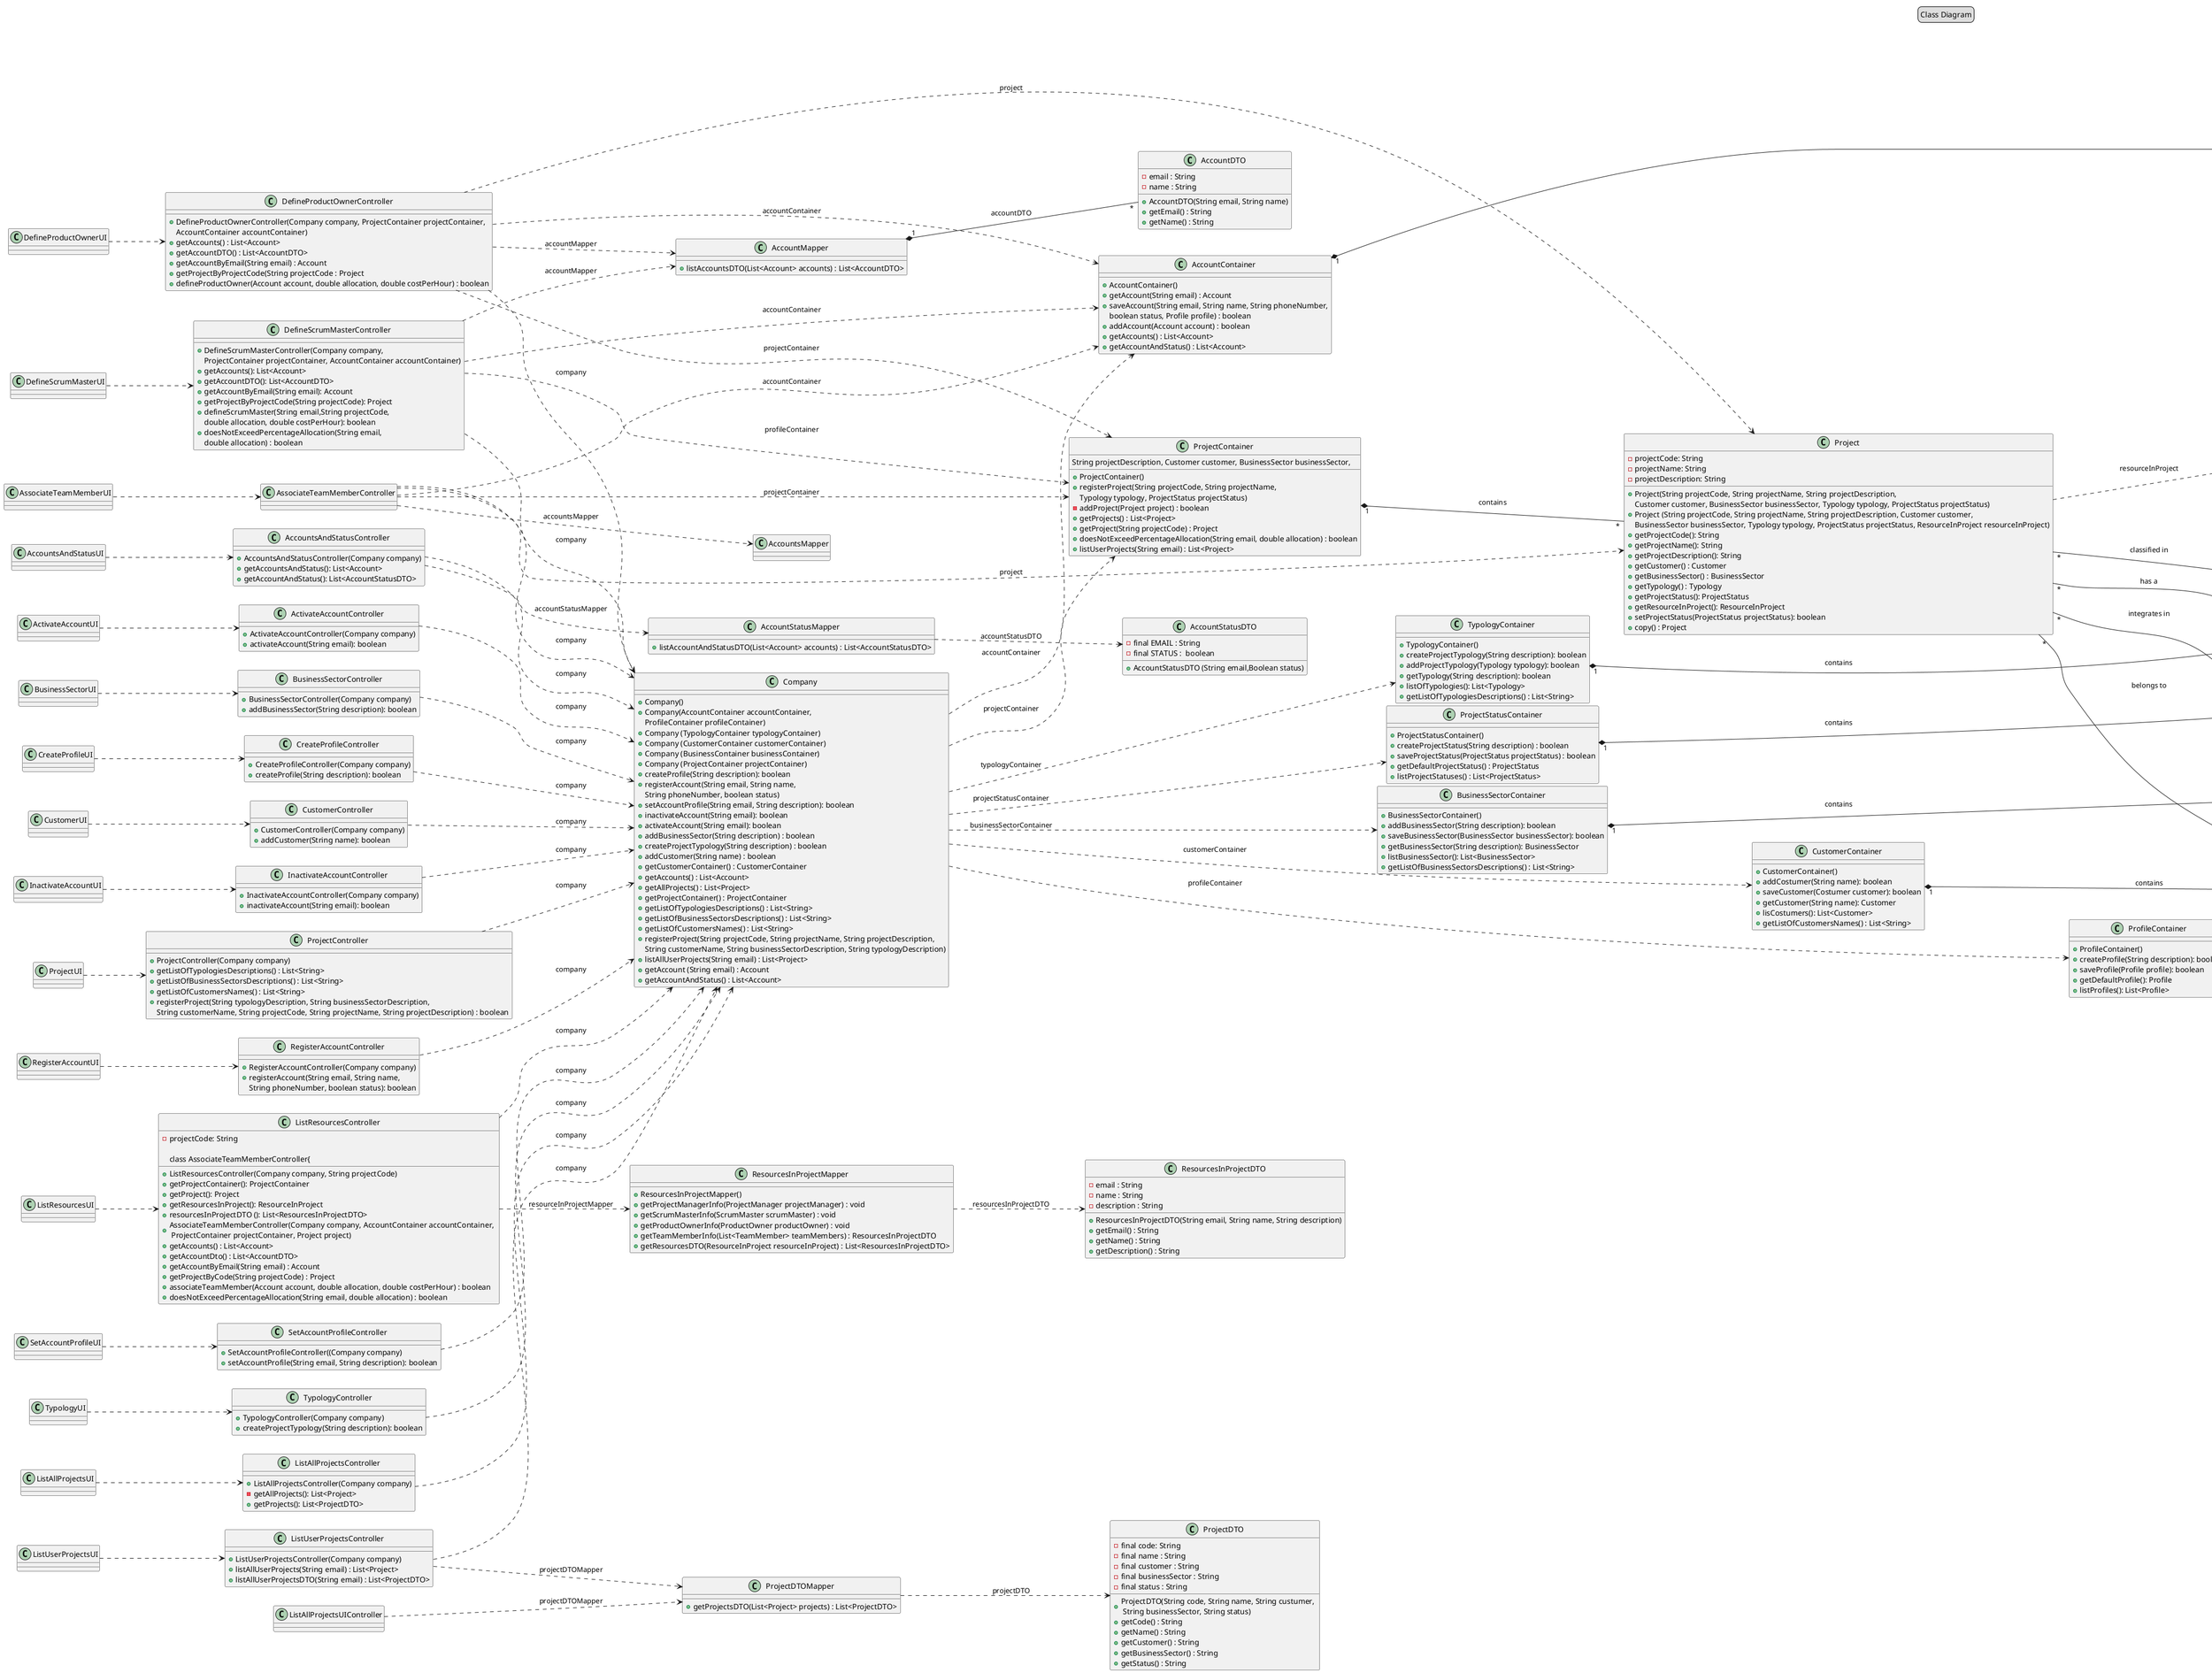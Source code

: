 @startuml
'https://plantuml.com/sequence-diagram
legend top
Class Diagram
end legend
left to right direction

AccountsAndStatusUI..>AccountsAndStatusController
ActivateAccountUI..>ActivateAccountController
BusinessSectorUI..>BusinessSectorController
CreateProfileUI..>CreateProfileController
CustomerUI..>CustomerController
InactivateAccountUI..>InactivateAccountController
ProjectUI..>ProjectController
RegisterAccountUI..>RegisterAccountController
SetAccountProfileUI..>SetAccountProfileController
TypologyUI..>TypologyController
DefineScrumMasterUI..>DefineScrumMasterController
ListAllProjectsUI..>ListAllProjectsController
ListResourcesUI..>ListResourcesController
ListUserProjectsUI..>ListUserProjectsController
DefineProductOwnerUI..>DefineProductOwnerController
AssociateTeamMemberUI..>AssociateTeamMemberController




AccountsAndStatusController..>Company : company
ActivateAccountController..>Company : company
BusinessSectorController..>Company : company
CreateProfileController..>Company : company
CustomerController..>Company : company
InactivateAccountController..>Company : company
ProjectController..>Company : company
RegisterAccountController..>Company : company
SetAccountProfileController..>Company : company
TypologyController..>Company : company
DefineScrumMasterController..>Company : company
DefineScrumMasterController..>ProjectContainer : profileContainer
DefineScrumMasterController..>AccountContainer : accountContainer
ListAllProjectsController..>Company : company
ListResourcesController..>Company : company
ListUserProjectsController ..> Company : company
AssociateTeamMemberController..> Company : company
AssociateTeamMemberController..> AccountContainer : accountContainer
AssociateTeamMemberController..> ProjectContainer : projectContainer
AssociateTeamMemberController..> Project : project
AssociateTeamMemberController..> AccountsMapper :accountsMapper
DefineProductOwnerController ..> AccountMapper :accountMapper
DefineScrumMasterController ..> AccountMapper :accountMapper
ListResourcesController ..> ResourcesInProjectMapper : resourceInProjectMapper
ListAllProjectsUIController ..> ProjectDTOMapper : projectDTOMapper
ListUserProjectsController ..> ProjectDTOMapper : projectDTOMapper
AccountsAndStatusController..> AccountStatusMapper : accountStatusMapper

DefineProductOwnerController..> Company : company
DefineProductOwnerController..> AccountContainer : accountContainer
DefineProductOwnerController..> ProjectContainer : projectContainer
DefineProductOwnerController..> Project : project

Company..>AccountContainer : accountContainer
Company..>ProfileContainer : profileContainer
Company..>ProjectContainer : projectContainer
Company..>TypologyContainer : typologyContainer
Company..>BusinessSectorContainer :  businessSectorContainer
Company..>CustomerContainer : customerContainer
Company..>ProjectStatusContainer : projectStatusContainer

AccountContainer"1"*--"*" Account : contains
ProfileContainer"1"*--"*" Profile : contains
ProjectContainer"1"*--"*" Project : contains
TypologyContainer"1"*--"*" Typology : contains
BusinessSectorContainer"1"*--"*" BusinessSector : contains
CustomerContainer"1"*--"*" Customer : contains
ProjectStatusContainer"1"*--"*" ProjectStatus : contains

Account"*"-->"1" Profile : has a

Project..> ResourceInProject : resourceInProject
Project"*"-->"1" Typology : classified in
Project"*"-->"1" BusinessSector : integrates in
Project"*"-->"1" Customer : belongs to
Project"*"-->"1" ProjectStatus : has a

ResourceInProject..> TeamMemberContainer : teamMemberContainer
ResourceInProject..> ScrumMasterContainer : scrumMasterContainer
ResourceInProject..> ProductOwnerContainer : productOwnerContainer
ResourceInProject..> ProjectManagerContainer : projectManagerContainer

TeamMemberContainer"1"*--"*"TeamMember : contains
ScrumMasterContainer"1"*--"*"ScrumMaster : contains
ProductOwnerContainer"1"*--"*"ProductOwner : contains
ProjectManagerContainer"1"*--"*"ProjectManager : contains

TeamMember..> Account : account
ScrumMaster..> Account : account
ProductOwner..> Account : account
ProjectManager..> Account : account

AccountMapper "1"*--"*" AccountDTO :accountDTO
ResourcesInProjectMapper..> ResourcesInProjectDTO : resourcesInProjectDTO
ProjectDTOMapper ..> ProjectDTO : projectDTO
AccountStatusMapper ..> AccountStatusDTO : accountStatusDTO

class ListUserProjectsController {
+ ListUserProjectsController(Company company)
+ listAllUserProjects(String email) : List<Project>
+ listAllUserProjectsDTO(String email) : List<ProjectDTO>
}

class AccountsAndStatusController{
+ AccountsAndStatusController(Company company)
+ getAccountsAndStatus(): List<Account>
+ getAccountAndStatus(): List<AccountStatusDTO>
}

class ActivateAccountController{
+ ActivateAccountController(Company company)
+ activateAccount(String email): boolean
}

class BusinessSectorController{
+ BusinessSectorController(Company company)
+ addBusinessSector(String description): boolean
}

class CreateProfileController{
+ CreateProfileController(Company company)
+ createProfile(String description): boolean
}

class CustomerController{
+ CustomerController(Company company)
+ addCustomer(String name): boolean
}

class InactivateAccountController{
+ InactivateAccountController(Company company)
+ inactivateAccount(String email): boolean
}

class ProjectController{
+ ProjectController(Company company)
+ getListOfTypologiesDescriptions() : List<String>
+ getListOfBusinessSectorsDescriptions() : List<String>
+ getListOfCustomersNames() : List<String>
+ registerProject(String typologyDescription, String businessSectorDescription,
String customerName, String projectCode, String projectName, String projectDescription) : boolean

}

class RegisterAccountController{
+ RegisterAccountController(Company company)
+ registerAccount(String email, String name,
String phoneNumber, boolean status): boolean
}

class SetAccountProfileController{
+ SetAccountProfileController((Company company)
+ setAccountProfile(String email, String description): boolean
}

class TypologyController{
+ TypologyController(Company company)
+ createProjectTypology(String description): boolean
}

class DefineScrumMasterController{
+ DefineScrumMasterController(Company company,
ProjectContainer projectContainer, AccountContainer accountContainer)
+ getAccounts(): List<Account>
+ getAccountDTO(): List<AccountDTO>
+ getAccountByEmail(String email): Account
+ getProjectByProjectCode(String projectCode): Project
+ defineScrumMaster(String email,String projectCode,
double allocation, double costPerHour): boolean
+ doesNotExceedPercentageAllocation(String email,
double allocation) : boolean
}

class ListAllProjectsController{
+ ListAllProjectsController(Company company)
- getAllProjects(): List<Project>
+ getProjects(): List<ProjectDTO>
}

class ListResourcesController{
- projectCode: String
+ ListResourcesController(Company company, String projectCode)
+ getProjectContainer(): ProjectContainer
+ getProject(): Project
+ getResourcesInProject(): ResourceInProject
+ resourcesInProjectDTO (): List<ResourcesInProjectDTO>

class AssociateTeamMemberController{
+ AssociateTeamMemberController(Company company, AccountContainer accountContainer, \n ProjectContainer projectContainer, Project project)
+ getAccounts() : List<Account>
+ getAccountDto() : List<AccountDTO>
+ getAccountByEmail(String email) : Account
+ getProjectByCode(String projectCode) : Project
+ associateTeamMember(Account account, double allocation, double costPerHour) : boolean
+ doesNotExceedPercentageAllocation(String email, double allocation) : boolean
}

class DefineProductOwnerController{
+ DefineProductOwnerController(Company company, ProjectContainer projectContainer,
AccountContainer accountContainer)
+ getAccounts() : List<Account>
+ getAccountDTO() : List<AccountDTO>
+ getAccountByEmail(String email) : Account
+ getProjectByProjectCode(String projectCode : Project
+ defineProductOwner(Account account, double allocation, double costPerHour) : boolean

}

class Company{
+ Company()
+ Company(AccountContainer accountContainer,
ProfileContainer profileContainer)
+ Company (TypologyContainer typologyContainer)
+ Company (CustomerContainer customerContainer)
+ Company (BusinessContainer businessContainer)
+ Company (ProjectContainer projectContainer)
+ createProfile(String description): boolean
+ registerAccount(String email, String name,
String phoneNumber, boolean status)
+ setAccountProfile(String email, String description): boolean
+ inactivateAccount(String email): boolean
+ activateAccount(String email): boolean
+ addBusinessSector(String description) : boolean
+ createProjectTypology(String description) : boolean
+ addCustomer(String name) : boolean
+ getCustomerContainer() : CustomerContainer
+ getAccounts() : List<Account>
+ getAllProjects() : List<Project>
+ getProjectContainer() : ProjectContainer
+ getListOfTypologiesDescriptions() : List<String>
+ getListOfBusinessSectorsDescriptions() : List<String>
+ getListOfCustomersNames() : List<String>
+ registerProject(String projectCode, String projectName, String projectDescription,
 String customerName, String businessSectorDescription, String typologyDescription)
+ listAllUserProjects(String email) : List<Project>
+ getAccount (String email) : Account
+ getAccountAndStatus() : List<Account>
}

class AccountContainer{
+ AccountContainer()
+ getAccount(String email) : Account
+ saveAccount(String email, String name, String phoneNumber,
boolean status, Profile profile) : boolean
+ addAccount(Account account) : boolean
+ getAccounts() : List<Account>
+ getAccountAndStatus() : List<Account>
}

class ProfileContainer{
+ ProfileContainer()
+ createProfile(String description): boolean
+ saveProfile(Profile profile): boolean
+ getDefaultProfile(): Profile
+ listProfiles(): List<Profile>
}

class ProjectContainer{
+ ProjectContainer()
+ registerProject(String projectCode, String projectName,
String projectDescription, Customer customer, BusinessSector businessSector,
Typology typology, ProjectStatus projectStatus)
- addProject(Project project) : boolean
+ getProjects() : List<Project>
+ getProject(String projectCode) : Project
+ doesNotExceedPercentageAllocation(String email, double allocation) : boolean
+ listUserProjects(String email) : List<Project>
}

class TypologyContainer{
+ TypologyContainer()
+ createProjectTypology(String description): boolean
+ addProjectTypology(Typology typology): boolean
+ getTypology(String description): boolean
+ listOfTypologies(): List<Typology>
+ getListOfTypologiesDescriptions() : List<String>
}

class BusinessSectorContainer{
+ BusinessSectorContainer()
+ addBusinessSector(String description): boolean
+ saveBusinessSector(BusinessSector businessSector): boolean
+ getBusinessSector(String description): BusinessSector
+ listBusinessSector(): List<BusinessSector>
+ getListOfBusinessSectorsDescriptions() : List<String>
}

class CustomerContainer{
+ CustomerContainer()
+ addCostumer(String name): boolean
+ saveCustomer(Costumer customer): boolean
+ getCustomer(String name): Customer
+ lisCostumers(): List<Customer>
+ getListOfCustomersNames() : List<String>
}

class ProjectStatusContainer{
+ ProjectStatusContainer()
+ createProjectStatus(String description) : boolean
+ saveProjectStatus(ProjectStatus projectStatus) : boolean
+ getDefaultProjectStatus() : ProjectStatus
+ listProjectStatuses() : List<ProjectStatus>

}

class ResourceInProject{
+ ResourceInProject()
+ ResourceInProject(ProjectManagerContainer projectManagerContainer, \n ProductOwnerContainer productOwnerContainer, \n ScrumMasterContainer scrumMasterContainer,TeamMemberContainer teamMemberContainer)
+ associateTeamMember(Account account, double allocation, double costPerHour) : boolean
+ defineProjectManager(Account account, double allocation, double costPerHour) : boolean
+ defineScrumMaster(Account account, double allocation, double costPerHour) : boolean
+ defineProductOwner(Account account, double allocation, double costPerHour) : boolean
+ getCurrentProjectManager() : ProjectManager
+ getCurrentProductOwner() : ProductOwner
+ getCurrentScrumMaster() : ScrumMaster
+ getCurrentTeamMembers() : List<TeamMember>
+ isInProject(String email) : boolean
+ getAllocationInProject(String email) : double
+ getProjectManagerAllocation(String email) : double
+ getProductOwnerAllocation(String email) : double
+ getScrumMasterAllocation(String email) : double
+ getTeamMemberAllocation(String email) : double
}

class Account{
- name: String
- email: String
- phoneNumber: String
- status: boolean
+ Account (String email, String name, String phoneNumber,
boolean status, Profile profile)
+ getEmail(): String
+ getName(): String
+ getPhoneNumber(): String
+ getStatus(): String
+ getProfile(): Profile
+ setName(String name): boolean
+ setPhoneNumber(String phoneNumber): boolean
+ setStatus(boolean status): boolean
+ setProfile(Profile profile): boolean
+ verifyEmail(String email): boolean
+ copy() : Account
}


class Profile{
- description: String
+ Profile(String description)
+ verifyDescription(String description): boolean
+ copy(): Profile

}

class Project{
- projectCode: String
- projectName: String
- projectDescription: String
+ Project(String projectCode, String projectName, String projectDescription,
Customer customer, BusinessSector businessSector, Typology typology, ProjectStatus projectStatus)
+ Project (String projectCode, String projectName, String projectDescription, Customer customer,
BusinessSector businessSector, Typology typology, ProjectStatus projectStatus, ResourceInProject resourceInProject)
+ getProjectCode(): String
+ getProjectName(): String
+ getProjectDescription(): String
+ getCustomer() : Customer
+ getBusinessSector() : BusinessSector
+ getTypology() : Typology
+ getProjectStatus(): ProjectStatus
+ getResourceInProject(): ResourceInProject
+ setProjectStatus(ProjectStatus projectStatus): boolean
+ copy() : Project
}

class Typology{
- description: String
+ Typology (String description)
+ copy() : Typology
+ verifyTypology(String description): boolean
+ getDescription() : String
}

class BusinessSector{
- description: String
+ BusinessSector(String description)
+ verifyBusinessSector(String description): boolean
+ copy(): BusinessSector
+ getDescription() : String
}

class Customer{
- name: String
+ Customer(String name)
+ verifyName(String name): boolean
+ copy() : Customer
+ getName() : String

}

class ProjectStatus{
- description: String
+ ProjectStatus(String description)
+ verifyDescription(String description) : boolean
+ copy() : ProjectStatus
+ getDescription(): String
}

class ProjectManagerContainer{
+ ProjectManagerContainer()
+ getProjectManager() : ProjectManager
+ defineProjectManager(Account account, double allocation, double costPerHour) : boolean
+ addProjectManagerToPastProjectMembersList() : void
+ isProjectManager(String email) : boolean
+ getAllocation(String email) : double
+ getPastProjectManagers(): List<ProjectManager>
}

class ProductOwnerContainer{
+ ProductOwnerContainer()
+ defineProductOwner(Account account,double allocation,double costPerHour)
+ addProductOwnerToPastProductOwnerList() : void
+ getPastProductOwners() : List<ProductOwner>
+ getAllocation(String email) : double
+ isProductOwner(String email) : boolean
+ getProductOwner() : ProductOwner
}

class ScrumMasterContainer{
+ ScrumMasterContainer()
+ defineScrumMaster(Account account, double allocation, double costPerHour): boolean
+ addScrumMasterToPastScrumMastersList() : void
+ getScrumMaster() : ScrumMaster
+ getPastScrumMasters() : List<ScrumMaster>
+ getAllocation(String email) : double
+ isScrumMaster(String email) : boolean
}

class TeamMemberContainer{
+ TeamMemberContainer()
+ associateTeamMember(Account account, double allocation, double costPerHour) : boolean
+ addToPastTeamMembers(Account account) : boolean
+ getTeamMembers() : List<TeamMember>
+ getPastTeamMembers() : List<TeamMember>
+ getAllocation(String email) : double
+ isTeamMember(String email) : boolean
+ getTeamMember(String email) : TeamMember
}

class ProjectManager{
- final description : String
- final startDate: String
- endDate : String
- allocation : double
- costPerHour : double
+ ProjectManager(Account account, double allocation, double costPerHour)
+ copy() : ProjectManager
+ setEndDate() : void
+ getStartDate() : String
+ getEndDate() : String
+ getAccount(): Account
+ getDescription(): String
+ getAllocation() : double
+ getCostPerHour() : double
}

class ProductOwner{
- final description: String
- final startDate: String
- endDate: String
- allocation: double
- costPerHour: double
+ ProductOwner(Account account,
double allocation, double costPerHour)
+ getAccount(): Account
+ getDESCRIPTION() : String
+ getStartDate() : String
+ setEndDate() : void
+ getEndDate() : String
+ getAllocation() : double
+ getCostPerHour() : double
+ copy() : ProductOwner

}

class ScrumMaster{
- final description: String
- startDate: String
- allocation: double
- costPerHour: double
- endDate: String
+ ScrumMaster(Account account,
double allocation, double costPerHour)
+ getAccount(): Account
+ getStartDate(): String
+ getAllocation(): double
+ getDescription() : String
+ setEndDate() : void
+ getEndDate() : String
+ copy() : ScrumMaster
}

class TeamMember{
- final description: String
- final startDate : String
- endDate : String
- allocation : double
- costPerHour : double
+ TeamMember(Account account,
double allocation, double costPerHour)
+ getAccount(): Account
+ getDESCRIPTION() : String
+ getStartDate() : String
+ setEndDate() : void
+ getEndDate() : String
+ getAllocation() : boolean
+ copy() : TeamMember
}

class AccountMapper{
+ listAccountsDTO(List<Account> accounts) : List<AccountDTO>
}

class AccountDTO{
- email : String
- name : String
+ AccountDTO(String email, String name)
+ getEmail() : String
+ getName() : String
}

class ProjectDTO{
- final code: String
- final name : String
- final customer : String
- final businessSector : String
- final status : String
+ ProjectDTO(String code, String name, String custumer, \n String businessSector, String status)
+ getCode() : String
+ getName() : String
+ getCustomer() : String
+ getBusinessSector() : String
+ getStatus() : String
}

class ProjectDTOMapper{
+ getProjectsDTO(List<Project> projects) : List<ProjectDTO>
}

class ResourcesInProjectDTO{
- email : String
- name : String
- description : String
+ ResourcesInProjectDTO(String email, String name, String description)
+ getEmail() : String
+ getName() : String
+ getDescription() : String
}

class ResourcesInProjectMapper{
+ ResourcesInProjectMapper()
+ getProjectManagerInfo(ProjectManager projectManager) : void
+ getScrumMasterInfo(ScrumMaster scrumMaster) : void
+ getProductOwnerInfo(ProductOwner productOwner) : void
+ getTeamMemberInfo(List<TeamMember> teamMembers) : ResourcesInProjectDTO
+ getResourcesDTO(ResourceInProject resourceInProject) : List<ResourcesInProjectDTO>
}

class AccountStatusDTO{
- final EMAIL : String
- final STATUS :  boolean
+ AccountStatusDTO (String email,Boolean status)
}

class AccountStatusMapper{
+ listAccountAndStatusDTO(List<Account> accounts) : List<AccountStatusDTO>
}

@enduml